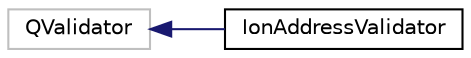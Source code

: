 digraph "Graphical Class Hierarchy"
{
  edge [fontname="Helvetica",fontsize="10",labelfontname="Helvetica",labelfontsize="10"];
  node [fontname="Helvetica",fontsize="10",shape=record];
  rankdir="LR";
  Node60 [label="QValidator",height=0.2,width=0.4,color="grey75", fillcolor="white", style="filled"];
  Node60 -> Node0 [dir="back",color="midnightblue",fontsize="10",style="solid",fontname="Helvetica"];
  Node0 [label="IonAddressValidator",height=0.2,width=0.4,color="black", fillcolor="white", style="filled",URL="$class_ion_address_validator.html",tooltip="Base48 entry widget validator. "];
}

